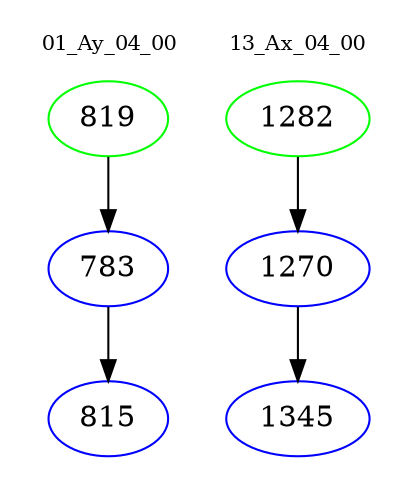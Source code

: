 digraph{
subgraph cluster_0 {
color = white
label = "01_Ay_04_00";
fontsize=10;
T0_819 [label="819", color="green"]
T0_819 -> T0_783 [color="black"]
T0_783 [label="783", color="blue"]
T0_783 -> T0_815 [color="black"]
T0_815 [label="815", color="blue"]
}
subgraph cluster_1 {
color = white
label = "13_Ax_04_00";
fontsize=10;
T1_1282 [label="1282", color="green"]
T1_1282 -> T1_1270 [color="black"]
T1_1270 [label="1270", color="blue"]
T1_1270 -> T1_1345 [color="black"]
T1_1345 [label="1345", color="blue"]
}
}
